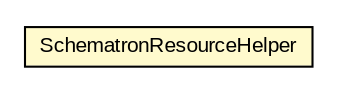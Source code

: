 #!/usr/local/bin/dot
#
# Class diagram 
# Generated by UMLGraph version 5.1 (http://www.umlgraph.org/)
#

digraph G {
	edge [fontname="arial",fontsize=10,labelfontname="arial",labelfontsize=10];
	node [fontname="arial",fontsize=10,shape=plaintext];
	nodesep=0.25;
	ranksep=0.5;
	// com.helger.schematron.SchematronResourceHelper
	c2542 [label=<<table title="com.helger.schematron.SchematronResourceHelper" border="0" cellborder="1" cellspacing="0" cellpadding="2" port="p" bgcolor="lemonChiffon" href="./SchematronResourceHelper.html">
		<tr><td><table border="0" cellspacing="0" cellpadding="1">
<tr><td align="center" balign="center"> SchematronResourceHelper </td></tr>
		</table></td></tr>
		</table>>, fontname="arial", fontcolor="black", fontsize=10.0];
}

